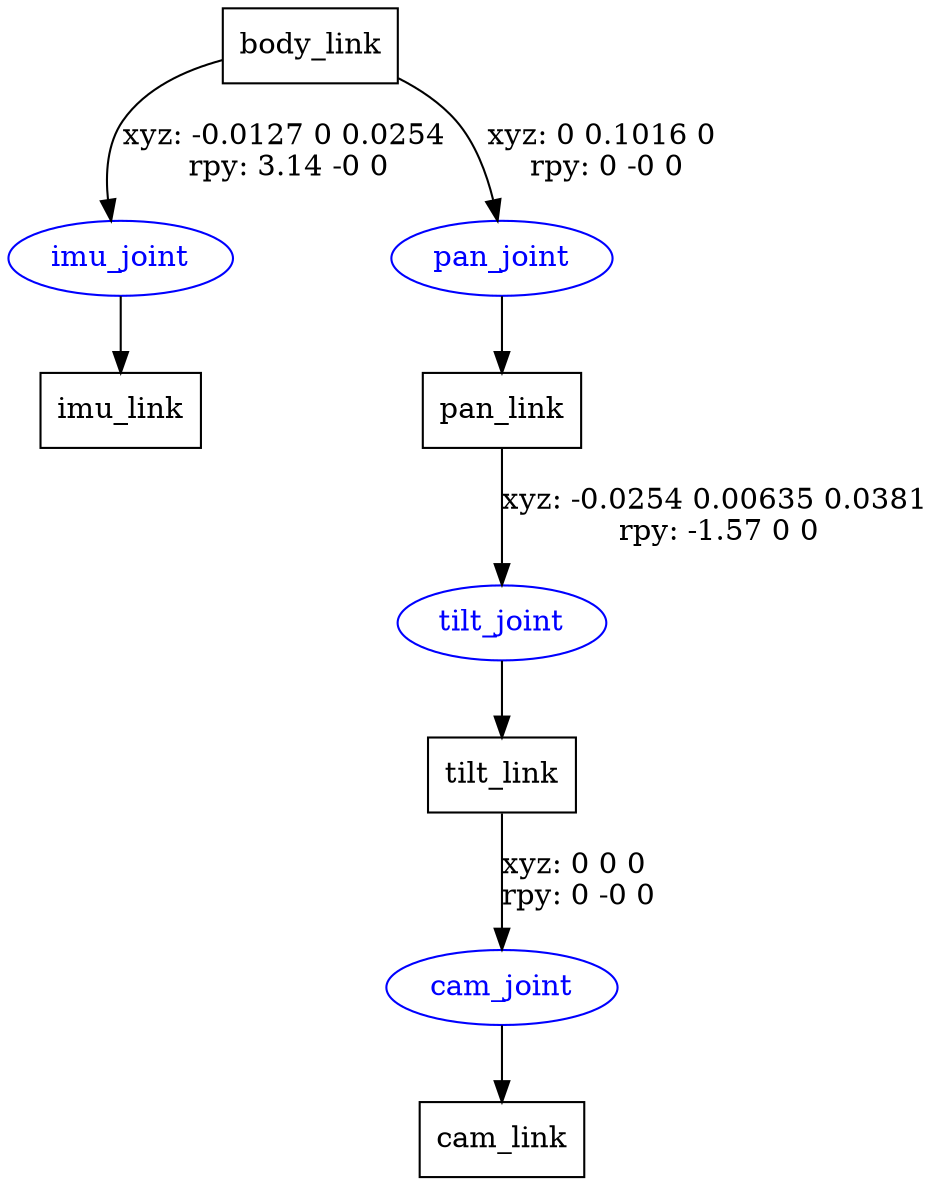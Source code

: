 digraph G {
node [shape=box];
"body_link" [label="body_link"];
"imu_link" [label="imu_link"];
"pan_link" [label="pan_link"];
"tilt_link" [label="tilt_link"];
"cam_link" [label="cam_link"];
node [shape=ellipse, color=blue, fontcolor=blue];
"body_link" -> "imu_joint" [label="xyz: -0.0127 0 0.0254 \nrpy: 3.14 -0 0"]
"imu_joint" -> "imu_link"
"body_link" -> "pan_joint" [label="xyz: 0 0.1016 0 \nrpy: 0 -0 0"]
"pan_joint" -> "pan_link"
"pan_link" -> "tilt_joint" [label="xyz: -0.0254 0.00635 0.0381 \nrpy: -1.57 0 0"]
"tilt_joint" -> "tilt_link"
"tilt_link" -> "cam_joint" [label="xyz: 0 0 0 \nrpy: 0 -0 0"]
"cam_joint" -> "cam_link"
}
